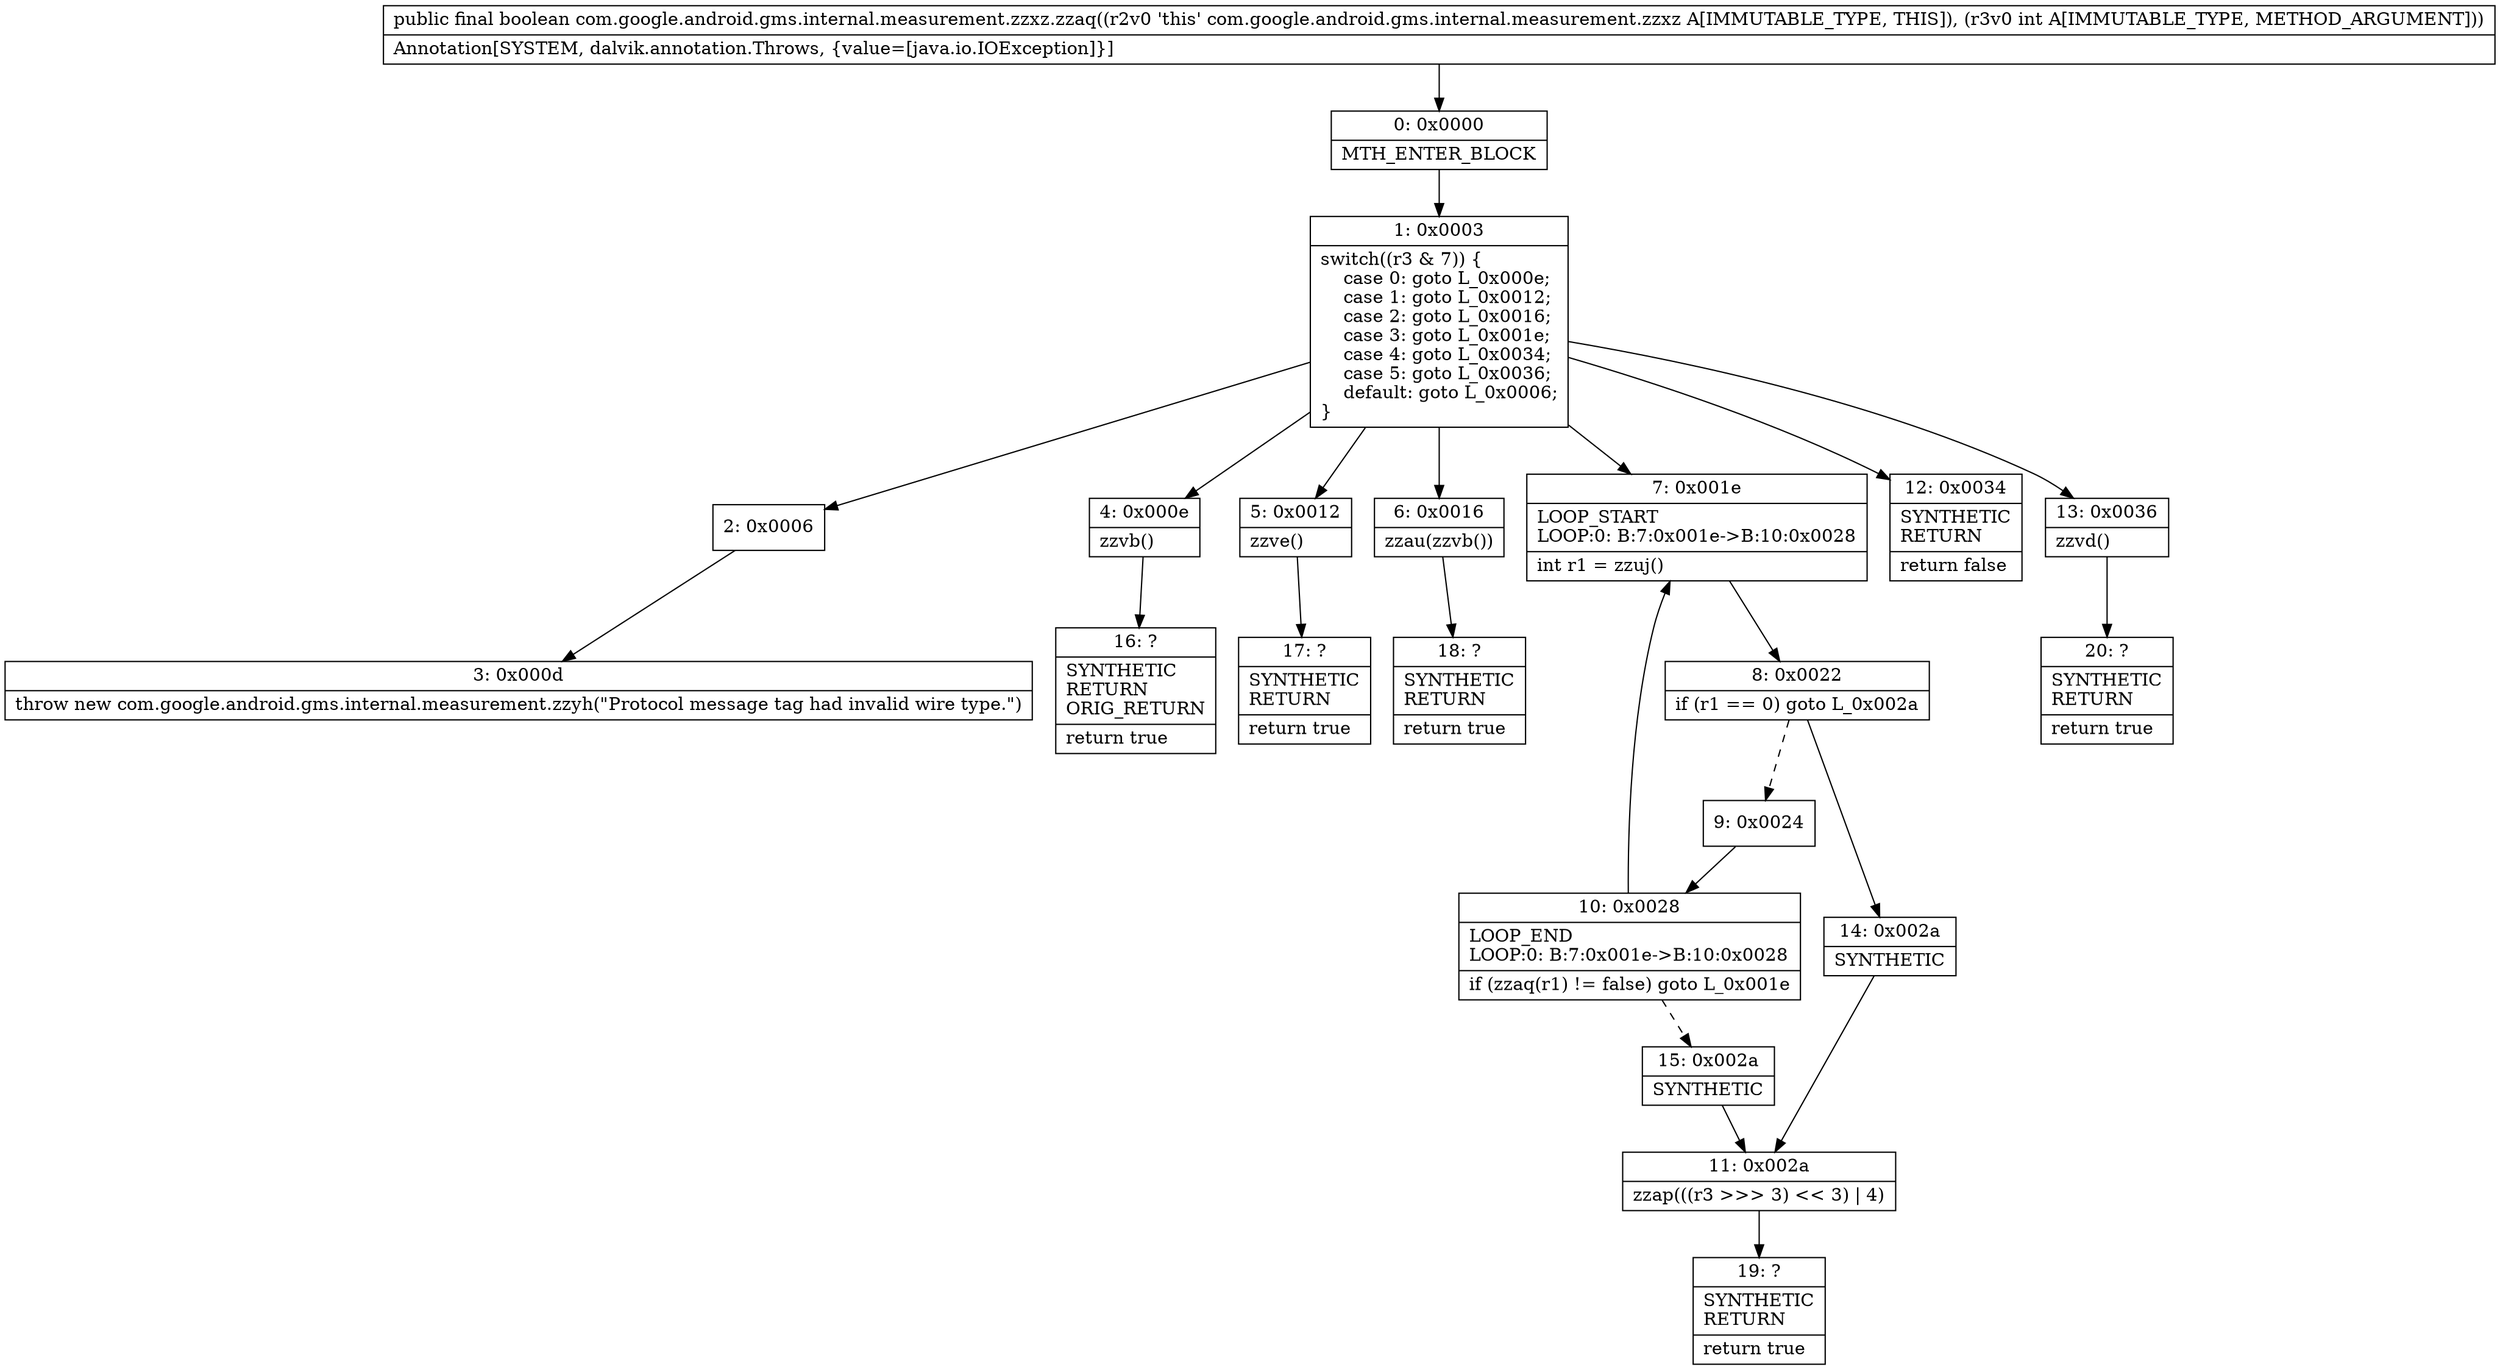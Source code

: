 digraph "CFG forcom.google.android.gms.internal.measurement.zzxz.zzaq(I)Z" {
Node_0 [shape=record,label="{0\:\ 0x0000|MTH_ENTER_BLOCK\l}"];
Node_1 [shape=record,label="{1\:\ 0x0003|switch((r3 & 7)) \{\l    case 0: goto L_0x000e;\l    case 1: goto L_0x0012;\l    case 2: goto L_0x0016;\l    case 3: goto L_0x001e;\l    case 4: goto L_0x0034;\l    case 5: goto L_0x0036;\l    default: goto L_0x0006;\l\}\l}"];
Node_2 [shape=record,label="{2\:\ 0x0006}"];
Node_3 [shape=record,label="{3\:\ 0x000d|throw new com.google.android.gms.internal.measurement.zzyh(\"Protocol message tag had invalid wire type.\")\l}"];
Node_4 [shape=record,label="{4\:\ 0x000e|zzvb()\l}"];
Node_5 [shape=record,label="{5\:\ 0x0012|zzve()\l}"];
Node_6 [shape=record,label="{6\:\ 0x0016|zzau(zzvb())\l}"];
Node_7 [shape=record,label="{7\:\ 0x001e|LOOP_START\lLOOP:0: B:7:0x001e\-\>B:10:0x0028\l|int r1 = zzuj()\l}"];
Node_8 [shape=record,label="{8\:\ 0x0022|if (r1 == 0) goto L_0x002a\l}"];
Node_9 [shape=record,label="{9\:\ 0x0024}"];
Node_10 [shape=record,label="{10\:\ 0x0028|LOOP_END\lLOOP:0: B:7:0x001e\-\>B:10:0x0028\l|if (zzaq(r1) != false) goto L_0x001e\l}"];
Node_11 [shape=record,label="{11\:\ 0x002a|zzap(((r3 \>\>\> 3) \<\< 3) \| 4)\l}"];
Node_12 [shape=record,label="{12\:\ 0x0034|SYNTHETIC\lRETURN\l|return false\l}"];
Node_13 [shape=record,label="{13\:\ 0x0036|zzvd()\l}"];
Node_14 [shape=record,label="{14\:\ 0x002a|SYNTHETIC\l}"];
Node_15 [shape=record,label="{15\:\ 0x002a|SYNTHETIC\l}"];
Node_16 [shape=record,label="{16\:\ ?|SYNTHETIC\lRETURN\lORIG_RETURN\l|return true\l}"];
Node_17 [shape=record,label="{17\:\ ?|SYNTHETIC\lRETURN\l|return true\l}"];
Node_18 [shape=record,label="{18\:\ ?|SYNTHETIC\lRETURN\l|return true\l}"];
Node_19 [shape=record,label="{19\:\ ?|SYNTHETIC\lRETURN\l|return true\l}"];
Node_20 [shape=record,label="{20\:\ ?|SYNTHETIC\lRETURN\l|return true\l}"];
MethodNode[shape=record,label="{public final boolean com.google.android.gms.internal.measurement.zzxz.zzaq((r2v0 'this' com.google.android.gms.internal.measurement.zzxz A[IMMUTABLE_TYPE, THIS]), (r3v0 int A[IMMUTABLE_TYPE, METHOD_ARGUMENT]))  | Annotation[SYSTEM, dalvik.annotation.Throws, \{value=[java.io.IOException]\}]\l}"];
MethodNode -> Node_0;
Node_0 -> Node_1;
Node_1 -> Node_2;
Node_1 -> Node_4;
Node_1 -> Node_5;
Node_1 -> Node_6;
Node_1 -> Node_7;
Node_1 -> Node_12;
Node_1 -> Node_13;
Node_2 -> Node_3;
Node_4 -> Node_16;
Node_5 -> Node_17;
Node_6 -> Node_18;
Node_7 -> Node_8;
Node_8 -> Node_9[style=dashed];
Node_8 -> Node_14;
Node_9 -> Node_10;
Node_10 -> Node_7;
Node_10 -> Node_15[style=dashed];
Node_11 -> Node_19;
Node_13 -> Node_20;
Node_14 -> Node_11;
Node_15 -> Node_11;
}

